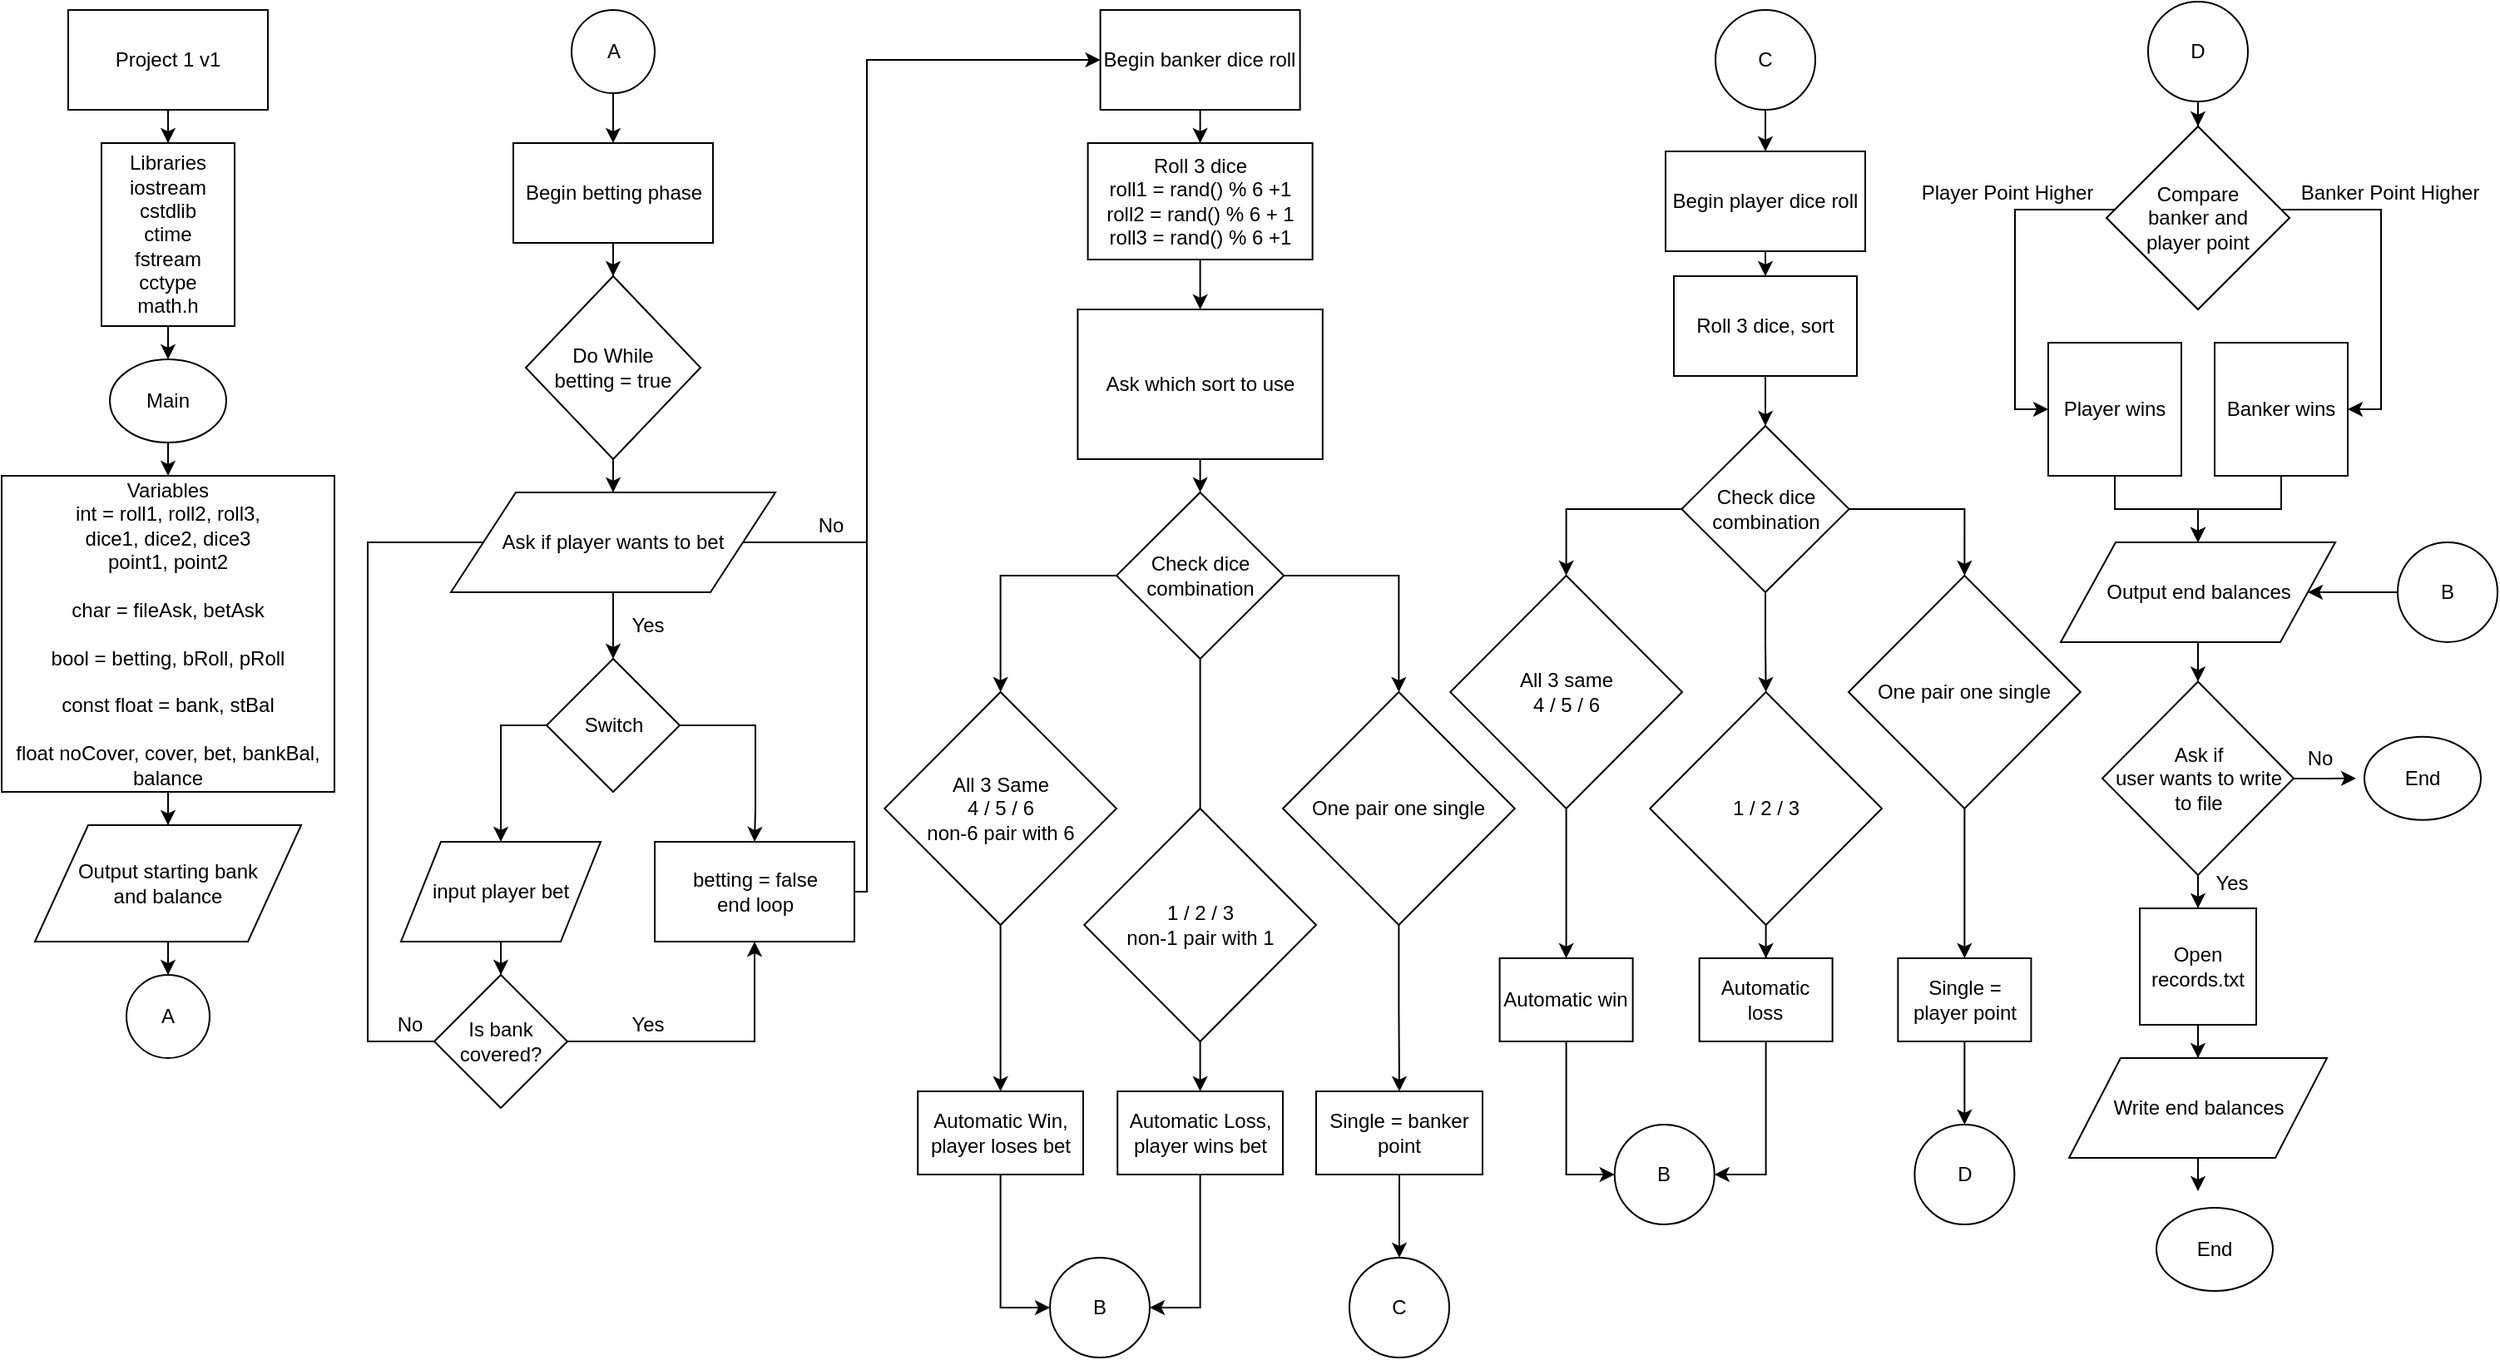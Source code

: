 <mxfile version="12.7.0" type="device"><diagram id="Jo1ws58JLlrks5ArrXlt" name="Page-1"><mxGraphModel dx="632" dy="807" grid="1" gridSize="10" guides="1" tooltips="1" connect="1" arrows="1" fold="1" page="1" pageScale="1" pageWidth="1600" pageHeight="900" math="0" shadow="0"><root><mxCell id="0"/><mxCell id="1" parent="0"/><mxCell id="1W0W-filQM1t0d3yx_g4-24" style="edgeStyle=orthogonalEdgeStyle;rounded=0;orthogonalLoop=1;jettySize=auto;html=1;entryX=0.5;entryY=0;entryDx=0;entryDy=0;" parent="1" source="1W0W-filQM1t0d3yx_g4-5" target="1W0W-filQM1t0d3yx_g4-6" edge="1"><mxGeometry relative="1" as="geometry"/></mxCell><mxCell id="1W0W-filQM1t0d3yx_g4-5" value="Project 1 v1" style="rounded=0;whiteSpace=wrap;html=1;" parent="1" vertex="1"><mxGeometry x="50" y="20" width="120" height="60" as="geometry"/></mxCell><mxCell id="1W0W-filQM1t0d3yx_g4-25" style="edgeStyle=orthogonalEdgeStyle;rounded=0;orthogonalLoop=1;jettySize=auto;html=1;entryX=0.5;entryY=0;entryDx=0;entryDy=0;" parent="1" source="1W0W-filQM1t0d3yx_g4-6" edge="1"><mxGeometry relative="1" as="geometry"><mxPoint x="110" y="230" as="targetPoint"/></mxGeometry></mxCell><mxCell id="1W0W-filQM1t0d3yx_g4-6" value="&lt;div&gt;Libraries&lt;/div&gt;&lt;div&gt;iostream&lt;/div&gt;&lt;div&gt;cstdlib&lt;/div&gt;&lt;div&gt;ctime&lt;/div&gt;&lt;div&gt;fstream&lt;/div&gt;&lt;div&gt;cctype&lt;/div&gt;&lt;div&gt;math.h&lt;br&gt;&lt;/div&gt;" style="rounded=0;whiteSpace=wrap;html=1;" parent="1" vertex="1"><mxGeometry x="70" y="100" width="80" height="110" as="geometry"/></mxCell><mxCell id="1W0W-filQM1t0d3yx_g4-26" style="edgeStyle=orthogonalEdgeStyle;rounded=0;orthogonalLoop=1;jettySize=auto;html=1;entryX=0.5;entryY=0;entryDx=0;entryDy=0;" parent="1" target="1W0W-filQM1t0d3yx_g4-9" edge="1"><mxGeometry relative="1" as="geometry"><mxPoint x="110" y="280" as="sourcePoint"/></mxGeometry></mxCell><mxCell id="1W0W-filQM1t0d3yx_g4-27" style="edgeStyle=orthogonalEdgeStyle;rounded=0;orthogonalLoop=1;jettySize=auto;html=1;entryX=0.5;entryY=0;entryDx=0;entryDy=0;" parent="1" source="1W0W-filQM1t0d3yx_g4-9" target="1W0W-filQM1t0d3yx_g4-10" edge="1"><mxGeometry relative="1" as="geometry"/></mxCell><mxCell id="1W0W-filQM1t0d3yx_g4-9" value="&lt;div&gt;Variables&lt;/div&gt;&lt;div&gt;int = roll1, roll2, roll3,&lt;/div&gt;&lt;div&gt;dice1, dice2, dice3&lt;/div&gt;&lt;div&gt;point1, point2&lt;/div&gt;&lt;div&gt;&lt;br&gt;&lt;/div&gt;&lt;div&gt;char = fileAsk, betAsk&lt;/div&gt;&lt;div&gt;&lt;br&gt;&lt;/div&gt;&lt;div align=&quot;center&quot;&gt;bool = betting, bRoll, pRoll&lt;/div&gt;&lt;div align=&quot;center&quot;&gt;&lt;br&gt;&lt;/div&gt;&lt;div align=&quot;center&quot;&gt;const float = bank, stBal&lt;/div&gt;&lt;div align=&quot;center&quot;&gt;&lt;br&gt;&lt;/div&gt;&lt;div align=&quot;center&quot;&gt;float noCover, cover, bet, bankBal, balance&lt;br&gt;&lt;/div&gt;" style="rounded=0;whiteSpace=wrap;html=1;" parent="1" vertex="1"><mxGeometry x="10" y="300" width="200" height="190" as="geometry"/></mxCell><mxCell id="1W0W-filQM1t0d3yx_g4-28" style="edgeStyle=orthogonalEdgeStyle;rounded=0;orthogonalLoop=1;jettySize=auto;html=1;entryX=0.5;entryY=0;entryDx=0;entryDy=0;" parent="1" source="1W0W-filQM1t0d3yx_g4-10" target="1W0W-filQM1t0d3yx_g4-12" edge="1"><mxGeometry relative="1" as="geometry"/></mxCell><mxCell id="1W0W-filQM1t0d3yx_g4-10" value="&lt;div&gt;Output starting bank&lt;/div&gt;&lt;div&gt; and balance&lt;/div&gt;" style="shape=parallelogram;perimeter=parallelogramPerimeter;whiteSpace=wrap;html=1;" parent="1" vertex="1"><mxGeometry x="30" y="510" width="160" height="70" as="geometry"/></mxCell><mxCell id="1W0W-filQM1t0d3yx_g4-12" value="A" style="ellipse;whiteSpace=wrap;html=1;aspect=fixed;" parent="1" vertex="1"><mxGeometry x="85" y="600" width="50" height="50" as="geometry"/></mxCell><mxCell id="1W0W-filQM1t0d3yx_g4-29" style="edgeStyle=orthogonalEdgeStyle;rounded=0;orthogonalLoop=1;jettySize=auto;html=1;entryX=0.5;entryY=0;entryDx=0;entryDy=0;" parent="1" source="1W0W-filQM1t0d3yx_g4-13" target="1W0W-filQM1t0d3yx_g4-14" edge="1"><mxGeometry relative="1" as="geometry"/></mxCell><mxCell id="1W0W-filQM1t0d3yx_g4-13" value="A" style="ellipse;whiteSpace=wrap;html=1;aspect=fixed;" parent="1" vertex="1"><mxGeometry x="352.5" y="20" width="50" height="50" as="geometry"/></mxCell><mxCell id="1W0W-filQM1t0d3yx_g4-30" style="edgeStyle=orthogonalEdgeStyle;rounded=0;orthogonalLoop=1;jettySize=auto;html=1;entryX=0.5;entryY=0;entryDx=0;entryDy=0;" parent="1" source="1W0W-filQM1t0d3yx_g4-14" target="1W0W-filQM1t0d3yx_g4-15" edge="1"><mxGeometry relative="1" as="geometry"/></mxCell><mxCell id="1W0W-filQM1t0d3yx_g4-14" value="Begin betting phase" style="rounded=0;whiteSpace=wrap;html=1;" parent="1" vertex="1"><mxGeometry x="317.5" y="100" width="120" height="60" as="geometry"/></mxCell><mxCell id="1W0W-filQM1t0d3yx_g4-31" style="edgeStyle=orthogonalEdgeStyle;rounded=0;orthogonalLoop=1;jettySize=auto;html=1;" parent="1" source="1W0W-filQM1t0d3yx_g4-15" target="1W0W-filQM1t0d3yx_g4-17" edge="1"><mxGeometry relative="1" as="geometry"/></mxCell><mxCell id="1W0W-filQM1t0d3yx_g4-15" value="&lt;div&gt;Do While&lt;/div&gt;&lt;div&gt;betting = true&lt;br&gt;&lt;/div&gt;" style="rhombus;whiteSpace=wrap;html=1;" parent="1" vertex="1"><mxGeometry x="325" y="180" width="105" height="110" as="geometry"/></mxCell><mxCell id="1W0W-filQM1t0d3yx_g4-32" style="edgeStyle=orthogonalEdgeStyle;rounded=0;orthogonalLoop=1;jettySize=auto;html=1;" parent="1" source="1W0W-filQM1t0d3yx_g4-17" target="1W0W-filQM1t0d3yx_g4-19" edge="1"><mxGeometry relative="1" as="geometry"/></mxCell><mxCell id="1W0W-filQM1t0d3yx_g4-58" value="" style="edgeStyle=orthogonalEdgeStyle;rounded=0;orthogonalLoop=1;jettySize=auto;html=1;entryX=0;entryY=0.5;entryDx=0;entryDy=0;" parent="1" source="1W0W-filQM1t0d3yx_g4-17" target="1W0W-filQM1t0d3yx_g4-23" edge="1"><mxGeometry relative="1" as="geometry"><mxPoint x="550" y="340" as="targetPoint"/><Array as="points"><mxPoint x="530" y="340"/><mxPoint x="530" y="50"/></Array></mxGeometry></mxCell><mxCell id="1W0W-filQM1t0d3yx_g4-17" value="Ask if player wants to bet" style="shape=parallelogram;perimeter=parallelogramPerimeter;whiteSpace=wrap;html=1;" parent="1" vertex="1"><mxGeometry x="280" y="310" width="195" height="60" as="geometry"/></mxCell><mxCell id="1W0W-filQM1t0d3yx_g4-33" style="edgeStyle=orthogonalEdgeStyle;rounded=0;orthogonalLoop=1;jettySize=auto;html=1;entryX=0.5;entryY=0;entryDx=0;entryDy=0;" parent="1" source="1W0W-filQM1t0d3yx_g4-19" target="1W0W-filQM1t0d3yx_g4-22" edge="1"><mxGeometry relative="1" as="geometry"><Array as="points"><mxPoint x="310" y="450"/></Array></mxGeometry></mxCell><mxCell id="1W0W-filQM1t0d3yx_g4-34" style="edgeStyle=orthogonalEdgeStyle;rounded=0;orthogonalLoop=1;jettySize=auto;html=1;entryX=0.5;entryY=0;entryDx=0;entryDy=0;" parent="1" source="1W0W-filQM1t0d3yx_g4-19" target="1W0W-filQM1t0d3yx_g4-20" edge="1"><mxGeometry relative="1" as="geometry"><Array as="points"><mxPoint x="463" y="450"/><mxPoint x="463" y="500"/></Array></mxGeometry></mxCell><mxCell id="1W0W-filQM1t0d3yx_g4-19" value="Switch" style="rhombus;whiteSpace=wrap;html=1;" parent="1" vertex="1"><mxGeometry x="337.5" y="410" width="80" height="80" as="geometry"/></mxCell><mxCell id="1W0W-filQM1t0d3yx_g4-60" value="" style="edgeStyle=orthogonalEdgeStyle;rounded=0;orthogonalLoop=1;jettySize=auto;html=1;endArrow=none;endFill=0;" parent="1" source="1W0W-filQM1t0d3yx_g4-20" edge="1"><mxGeometry relative="1" as="geometry"><mxPoint x="530" y="340" as="targetPoint"/><Array as="points"><mxPoint x="530" y="550"/><mxPoint x="530" y="340"/></Array></mxGeometry></mxCell><mxCell id="1W0W-filQM1t0d3yx_g4-20" value="&lt;div&gt;betting = false&lt;/div&gt;&lt;div&gt;end loop&lt;br&gt;&lt;/div&gt;" style="rounded=0;whiteSpace=wrap;html=1;" parent="1" vertex="1"><mxGeometry x="402.5" y="520" width="120" height="60" as="geometry"/></mxCell><mxCell id="1W0W-filQM1t0d3yx_g4-41" style="edgeStyle=orthogonalEdgeStyle;rounded=0;orthogonalLoop=1;jettySize=auto;html=1;entryX=0.5;entryY=0;entryDx=0;entryDy=0;" parent="1" source="1W0W-filQM1t0d3yx_g4-22" target="1W0W-filQM1t0d3yx_g4-40" edge="1"><mxGeometry relative="1" as="geometry"/></mxCell><mxCell id="1W0W-filQM1t0d3yx_g4-22" value="input player bet" style="shape=parallelogram;perimeter=parallelogramPerimeter;whiteSpace=wrap;html=1;" parent="1" vertex="1"><mxGeometry x="250" y="520" width="120" height="60" as="geometry"/></mxCell><mxCell id="1W0W-filQM1t0d3yx_g4-87" style="edgeStyle=orthogonalEdgeStyle;rounded=0;orthogonalLoop=1;jettySize=auto;html=1;entryX=0.5;entryY=0;entryDx=0;entryDy=0;endArrow=classic;endFill=1;" parent="1" source="1W0W-filQM1t0d3yx_g4-23" target="1W0W-filQM1t0d3yx_g4-66" edge="1"><mxGeometry relative="1" as="geometry"/></mxCell><mxCell id="1W0W-filQM1t0d3yx_g4-23" value="Begin banker dice roll" style="rounded=0;whiteSpace=wrap;html=1;" parent="1" vertex="1"><mxGeometry x="670.31" y="20" width="120" height="60" as="geometry"/></mxCell><mxCell id="1W0W-filQM1t0d3yx_g4-64" style="edgeStyle=orthogonalEdgeStyle;rounded=0;orthogonalLoop=1;jettySize=auto;html=1;entryX=0.5;entryY=1;entryDx=0;entryDy=0;endArrow=classic;endFill=1;" parent="1" source="1W0W-filQM1t0d3yx_g4-40" target="1W0W-filQM1t0d3yx_g4-20" edge="1"><mxGeometry relative="1" as="geometry"/></mxCell><mxCell id="1W0W-filQM1t0d3yx_g4-65" style="edgeStyle=orthogonalEdgeStyle;rounded=0;orthogonalLoop=1;jettySize=auto;html=1;entryX=0;entryY=0.5;entryDx=0;entryDy=0;endArrow=none;endFill=0;" parent="1" source="1W0W-filQM1t0d3yx_g4-40" target="1W0W-filQM1t0d3yx_g4-17" edge="1"><mxGeometry relative="1" as="geometry"><Array as="points"><mxPoint x="230" y="640"/><mxPoint x="230" y="340"/></Array></mxGeometry></mxCell><mxCell id="1W0W-filQM1t0d3yx_g4-40" value="Is bank covered?" style="rhombus;whiteSpace=wrap;html=1;" parent="1" vertex="1"><mxGeometry x="270" y="600" width="80" height="80" as="geometry"/></mxCell><mxCell id="1W0W-filQM1t0d3yx_g4-49" value="&lt;div&gt;Yes&lt;/div&gt;" style="text;html=1;align=center;verticalAlign=middle;resizable=0;points=[];autosize=1;" parent="1" vertex="1"><mxGeometry x="377.5" y="620" width="40" height="20" as="geometry"/></mxCell><mxCell id="1W0W-filQM1t0d3yx_g4-55" value="No" style="text;html=1;align=center;verticalAlign=middle;resizable=0;points=[];autosize=1;" parent="1" vertex="1"><mxGeometry x="240" y="620" width="30" height="20" as="geometry"/></mxCell><mxCell id="1W0W-filQM1t0d3yx_g4-61" value="Yes" style="text;html=1;align=center;verticalAlign=middle;resizable=0;points=[];autosize=1;" parent="1" vertex="1"><mxGeometry x="377.5" y="380" width="40" height="20" as="geometry"/></mxCell><mxCell id="1W0W-filQM1t0d3yx_g4-62" value="No" style="text;html=1;align=center;verticalAlign=middle;resizable=0;points=[];autosize=1;" parent="1" vertex="1"><mxGeometry x="492.5" y="320" width="30" height="20" as="geometry"/></mxCell><mxCell id="1W0W-filQM1t0d3yx_g4-88" style="edgeStyle=orthogonalEdgeStyle;rounded=0;orthogonalLoop=1;jettySize=auto;html=1;entryX=0.5;entryY=0;entryDx=0;entryDy=0;endArrow=classic;endFill=1;" parent="1" source="1W0W-filQM1t0d3yx_g4-66" target="1W0W-filQM1t0d3yx_g4-68" edge="1"><mxGeometry relative="1" as="geometry"/></mxCell><mxCell id="1W0W-filQM1t0d3yx_g4-66" value="&lt;div&gt;Roll 3 dice&lt;/div&gt;&lt;div&gt;roll1 = rand() % 6 +1&lt;br&gt;&lt;/div&gt;&lt;div&gt;roll2 = rand() % 6 + 1&lt;br&gt;&lt;/div&gt;&lt;div&gt;roll3 = rand() % 6 +1&lt;br&gt;&lt;/div&gt;" style="rounded=0;whiteSpace=wrap;html=1;" parent="1" vertex="1"><mxGeometry x="662.81" y="100" width="135" height="70" as="geometry"/></mxCell><mxCell id="1W0W-filQM1t0d3yx_g4-89" style="edgeStyle=orthogonalEdgeStyle;rounded=0;orthogonalLoop=1;jettySize=auto;html=1;entryX=0.5;entryY=0;entryDx=0;entryDy=0;endArrow=classic;endFill=1;" parent="1" source="1W0W-filQM1t0d3yx_g4-68" target="1W0W-filQM1t0d3yx_g4-70" edge="1"><mxGeometry relative="1" as="geometry"/></mxCell><mxCell id="1W0W-filQM1t0d3yx_g4-68" value="Ask which sort to use" style="rounded=0;whiteSpace=wrap;html=1;" parent="1" vertex="1"><mxGeometry x="656.72" y="200" width="147.19" height="90" as="geometry"/></mxCell><mxCell id="1W0W-filQM1t0d3yx_g4-82" style="edgeStyle=orthogonalEdgeStyle;rounded=0;orthogonalLoop=1;jettySize=auto;html=1;entryX=0.5;entryY=0;entryDx=0;entryDy=0;endArrow=classic;endFill=1;" parent="1" source="1W0W-filQM1t0d3yx_g4-70" edge="1"><mxGeometry relative="1" as="geometry"><mxPoint x="730.31" y="630" as="targetPoint"/></mxGeometry></mxCell><mxCell id="VMMWfz9H5V2xI44DKjYS-11" style="edgeStyle=orthogonalEdgeStyle;rounded=0;orthogonalLoop=1;jettySize=auto;html=1;entryX=0.5;entryY=0;entryDx=0;entryDy=0;" edge="1" parent="1" source="1W0W-filQM1t0d3yx_g4-70" target="VMMWfz9H5V2xI44DKjYS-5"><mxGeometry relative="1" as="geometry"><Array as="points"><mxPoint x="610" y="360"/></Array></mxGeometry></mxCell><mxCell id="1W0W-filQM1t0d3yx_g4-70" value="&lt;div&gt;Check dice combination&lt;/div&gt;" style="rhombus;whiteSpace=wrap;html=1;" parent="1" vertex="1"><mxGeometry x="680" y="310" width="100.62" height="100" as="geometry"/></mxCell><mxCell id="1W0W-filQM1t0d3yx_g4-95" style="edgeStyle=orthogonalEdgeStyle;rounded=0;orthogonalLoop=1;jettySize=auto;html=1;entryX=0;entryY=0.5;entryDx=0;entryDy=0;endArrow=classic;endFill=1;" parent="1" source="1W0W-filQM1t0d3yx_g4-72" target="1W0W-filQM1t0d3yx_g4-94" edge="1"><mxGeometry relative="1" as="geometry"/></mxCell><mxCell id="1W0W-filQM1t0d3yx_g4-72" value="Automatic Win, player loses bet" style="rounded=0;whiteSpace=wrap;html=1;" parent="1" vertex="1"><mxGeometry x="560.62" y="670" width="99.38" height="50" as="geometry"/></mxCell><mxCell id="1W0W-filQM1t0d3yx_g4-83" style="edgeStyle=orthogonalEdgeStyle;rounded=0;orthogonalLoop=1;jettySize=auto;html=1;entryX=0.5;entryY=0;entryDx=0;entryDy=0;endArrow=classic;endFill=1;" parent="1" target="1W0W-filQM1t0d3yx_g4-74" edge="1"><mxGeometry relative="1" as="geometry"><mxPoint x="730.3" y="680" as="sourcePoint"/></mxGeometry></mxCell><mxCell id="1W0W-filQM1t0d3yx_g4-96" style="edgeStyle=orthogonalEdgeStyle;rounded=0;orthogonalLoop=1;jettySize=auto;html=1;entryX=1;entryY=0.5;entryDx=0;entryDy=0;endArrow=classic;endFill=1;" parent="1" source="1W0W-filQM1t0d3yx_g4-74" target="1W0W-filQM1t0d3yx_g4-94" edge="1"><mxGeometry relative="1" as="geometry"/></mxCell><mxCell id="1W0W-filQM1t0d3yx_g4-74" value="Automatic Loss, player wins bet" style="rounded=0;whiteSpace=wrap;html=1;" parent="1" vertex="1"><mxGeometry x="680.62" y="670" width="99.38" height="50" as="geometry"/></mxCell><mxCell id="1W0W-filQM1t0d3yx_g4-98" style="edgeStyle=orthogonalEdgeStyle;rounded=0;orthogonalLoop=1;jettySize=auto;html=1;entryX=0.5;entryY=0;entryDx=0;entryDy=0;endArrow=classic;endFill=1;" parent="1" source="1W0W-filQM1t0d3yx_g4-76" target="1W0W-filQM1t0d3yx_g4-97" edge="1"><mxGeometry relative="1" as="geometry"/></mxCell><mxCell id="1W0W-filQM1t0d3yx_g4-76" value="Single = banker point" style="rounded=0;whiteSpace=wrap;html=1;" parent="1" vertex="1"><mxGeometry x="800" y="670" width="100" height="50" as="geometry"/></mxCell><mxCell id="1W0W-filQM1t0d3yx_g4-94" value="B" style="ellipse;whiteSpace=wrap;html=1;aspect=fixed;" parent="1" vertex="1"><mxGeometry x="640" y="770" width="60" height="60" as="geometry"/></mxCell><mxCell id="1W0W-filQM1t0d3yx_g4-97" value="C" style="ellipse;whiteSpace=wrap;html=1;aspect=fixed;" parent="1" vertex="1"><mxGeometry x="820" y="770" width="60" height="60" as="geometry"/></mxCell><mxCell id="1W0W-filQM1t0d3yx_g4-127" style="edgeStyle=orthogonalEdgeStyle;rounded=0;orthogonalLoop=1;jettySize=auto;html=1;entryX=0.5;entryY=0;entryDx=0;entryDy=0;endArrow=classic;endFill=1;" parent="1" source="1W0W-filQM1t0d3yx_g4-99" target="1W0W-filQM1t0d3yx_g4-100" edge="1"><mxGeometry relative="1" as="geometry"/></mxCell><mxCell id="1W0W-filQM1t0d3yx_g4-99" value="C" style="ellipse;whiteSpace=wrap;html=1;aspect=fixed;" parent="1" vertex="1"><mxGeometry x="1040" y="20" width="60" height="60" as="geometry"/></mxCell><mxCell id="1W0W-filQM1t0d3yx_g4-125" style="edgeStyle=orthogonalEdgeStyle;rounded=0;orthogonalLoop=1;jettySize=auto;html=1;entryX=0.5;entryY=0;entryDx=0;entryDy=0;endArrow=classic;endFill=1;" parent="1" source="1W0W-filQM1t0d3yx_g4-100" target="1W0W-filQM1t0d3yx_g4-101" edge="1"><mxGeometry relative="1" as="geometry"/></mxCell><mxCell id="1W0W-filQM1t0d3yx_g4-100" value="Begin player dice roll" style="rounded=0;whiteSpace=wrap;html=1;" parent="1" vertex="1"><mxGeometry x="1010" y="105" width="120" height="60" as="geometry"/></mxCell><mxCell id="1W0W-filQM1t0d3yx_g4-126" style="edgeStyle=orthogonalEdgeStyle;rounded=0;orthogonalLoop=1;jettySize=auto;html=1;endArrow=classic;endFill=1;" parent="1" source="1W0W-filQM1t0d3yx_g4-101" target="1W0W-filQM1t0d3yx_g4-104" edge="1"><mxGeometry relative="1" as="geometry"/></mxCell><mxCell id="1W0W-filQM1t0d3yx_g4-101" value="Roll 3 dice, sort" style="rounded=0;whiteSpace=wrap;html=1;" parent="1" vertex="1"><mxGeometry x="1015" y="180" width="110" height="60" as="geometry"/></mxCell><mxCell id="VMMWfz9H5V2xI44DKjYS-23" style="edgeStyle=orthogonalEdgeStyle;rounded=0;orthogonalLoop=1;jettySize=auto;html=1;entryX=0.5;entryY=0;entryDx=0;entryDy=0;" edge="1" parent="1" source="1W0W-filQM1t0d3yx_g4-104" target="VMMWfz9H5V2xI44DKjYS-19"><mxGeometry relative="1" as="geometry"><Array as="points"><mxPoint x="950" y="320"/></Array></mxGeometry></mxCell><mxCell id="VMMWfz9H5V2xI44DKjYS-24" style="edgeStyle=orthogonalEdgeStyle;rounded=0;orthogonalLoop=1;jettySize=auto;html=1;entryX=0.5;entryY=0;entryDx=0;entryDy=0;" edge="1" parent="1" source="1W0W-filQM1t0d3yx_g4-104" target="VMMWfz9H5V2xI44DKjYS-20"><mxGeometry relative="1" as="geometry"/></mxCell><mxCell id="VMMWfz9H5V2xI44DKjYS-25" style="edgeStyle=orthogonalEdgeStyle;rounded=0;orthogonalLoop=1;jettySize=auto;html=1;entryX=0.5;entryY=0;entryDx=0;entryDy=0;" edge="1" parent="1" source="1W0W-filQM1t0d3yx_g4-104" target="VMMWfz9H5V2xI44DKjYS-21"><mxGeometry relative="1" as="geometry"><Array as="points"><mxPoint x="1190" y="320"/></Array></mxGeometry></mxCell><mxCell id="1W0W-filQM1t0d3yx_g4-104" value="&lt;div&gt;Check dice combination&lt;/div&gt;" style="rhombus;whiteSpace=wrap;html=1;" parent="1" vertex="1"><mxGeometry x="1019.69" y="270" width="100.62" height="100" as="geometry"/></mxCell><mxCell id="1W0W-filQM1t0d3yx_g4-129" style="edgeStyle=orthogonalEdgeStyle;rounded=0;orthogonalLoop=1;jettySize=auto;html=1;entryX=0;entryY=0.5;entryDx=0;entryDy=0;endArrow=classic;endFill=1;" parent="1" source="1W0W-filQM1t0d3yx_g4-106" target="1W0W-filQM1t0d3yx_g4-128" edge="1"><mxGeometry relative="1" as="geometry"/></mxCell><mxCell id="1W0W-filQM1t0d3yx_g4-106" value="&lt;div&gt;Automatic win&lt;/div&gt;" style="rounded=0;whiteSpace=wrap;html=1;" parent="1" vertex="1"><mxGeometry x="910.31" y="590" width="80" height="50" as="geometry"/></mxCell><mxCell id="1W0W-filQM1t0d3yx_g4-130" style="edgeStyle=orthogonalEdgeStyle;rounded=0;orthogonalLoop=1;jettySize=auto;html=1;entryX=1;entryY=0.5;entryDx=0;entryDy=0;endArrow=classic;endFill=1;" parent="1" source="1W0W-filQM1t0d3yx_g4-112" target="1W0W-filQM1t0d3yx_g4-128" edge="1"><mxGeometry relative="1" as="geometry"/></mxCell><mxCell id="1W0W-filQM1t0d3yx_g4-112" value="&lt;div&gt;Automatic loss&lt;br&gt;&lt;/div&gt;" style="rounded=0;whiteSpace=wrap;html=1;" parent="1" vertex="1"><mxGeometry x="1030.31" y="590" width="80" height="50" as="geometry"/></mxCell><mxCell id="1W0W-filQM1t0d3yx_g4-132" style="edgeStyle=orthogonalEdgeStyle;rounded=0;orthogonalLoop=1;jettySize=auto;html=1;entryX=0.5;entryY=0;entryDx=0;entryDy=0;endArrow=classic;endFill=1;" parent="1" source="1W0W-filQM1t0d3yx_g4-116" target="1W0W-filQM1t0d3yx_g4-131" edge="1"><mxGeometry relative="1" as="geometry"/></mxCell><mxCell id="1W0W-filQM1t0d3yx_g4-116" value="Single = player point" style="rounded=0;whiteSpace=wrap;html=1;" parent="1" vertex="1"><mxGeometry x="1149.69" y="590" width="80" height="50" as="geometry"/></mxCell><mxCell id="1W0W-filQM1t0d3yx_g4-128" value="B" style="ellipse;whiteSpace=wrap;html=1;aspect=fixed;" parent="1" vertex="1"><mxGeometry x="979.38" y="690" width="60" height="60" as="geometry"/></mxCell><mxCell id="1W0W-filQM1t0d3yx_g4-131" value="D" style="ellipse;whiteSpace=wrap;html=1;aspect=fixed;" parent="1" vertex="1"><mxGeometry x="1159.69" y="690" width="60" height="60" as="geometry"/></mxCell><mxCell id="1W0W-filQM1t0d3yx_g4-142" style="edgeStyle=orthogonalEdgeStyle;rounded=0;orthogonalLoop=1;jettySize=auto;html=1;entryX=0.5;entryY=0;entryDx=0;entryDy=0;endArrow=classic;endFill=1;" parent="1" source="1W0W-filQM1t0d3yx_g4-133" target="1W0W-filQM1t0d3yx_g4-135" edge="1"><mxGeometry relative="1" as="geometry"/></mxCell><mxCell id="1W0W-filQM1t0d3yx_g4-133" value="D" style="ellipse;whiteSpace=wrap;html=1;aspect=fixed;" parent="1" vertex="1"><mxGeometry x="1300" y="15" width="60" height="60" as="geometry"/></mxCell><mxCell id="1W0W-filQM1t0d3yx_g4-140" style="edgeStyle=orthogonalEdgeStyle;rounded=0;orthogonalLoop=1;jettySize=auto;html=1;entryX=0;entryY=0.5;entryDx=0;entryDy=0;endArrow=classic;endFill=1;" parent="1" source="1W0W-filQM1t0d3yx_g4-135" target="1W0W-filQM1t0d3yx_g4-137" edge="1"><mxGeometry relative="1" as="geometry"><Array as="points"><mxPoint x="1330" y="140"/><mxPoint x="1220" y="140"/><mxPoint x="1220" y="260"/></Array></mxGeometry></mxCell><mxCell id="1W0W-filQM1t0d3yx_g4-141" style="edgeStyle=orthogonalEdgeStyle;rounded=0;orthogonalLoop=1;jettySize=auto;html=1;entryX=1;entryY=0.5;entryDx=0;entryDy=0;endArrow=classic;endFill=1;" parent="1" source="1W0W-filQM1t0d3yx_g4-135" target="1W0W-filQM1t0d3yx_g4-138" edge="1"><mxGeometry relative="1" as="geometry"><Array as="points"><mxPoint x="1330" y="140"/><mxPoint x="1440" y="140"/><mxPoint x="1440" y="260"/></Array></mxGeometry></mxCell><mxCell id="1W0W-filQM1t0d3yx_g4-135" value="&lt;div&gt;Compare&lt;/div&gt;&lt;div&gt;banker and&lt;/div&gt;&lt;div&gt; player point&lt;/div&gt;" style="rhombus;whiteSpace=wrap;html=1;" parent="1" vertex="1"><mxGeometry x="1275" y="90" width="110" height="110" as="geometry"/></mxCell><mxCell id="1W0W-filQM1t0d3yx_g4-146" style="edgeStyle=orthogonalEdgeStyle;rounded=0;orthogonalLoop=1;jettySize=auto;html=1;entryX=0.5;entryY=0;entryDx=0;entryDy=0;endArrow=classic;endFill=1;" parent="1" source="1W0W-filQM1t0d3yx_g4-137" target="1W0W-filQM1t0d3yx_g4-143" edge="1"><mxGeometry relative="1" as="geometry"/></mxCell><mxCell id="1W0W-filQM1t0d3yx_g4-137" value="Player wins" style="whiteSpace=wrap;html=1;aspect=fixed;" parent="1" vertex="1"><mxGeometry x="1240" y="220" width="80" height="80" as="geometry"/></mxCell><mxCell id="1W0W-filQM1t0d3yx_g4-147" style="edgeStyle=orthogonalEdgeStyle;rounded=0;orthogonalLoop=1;jettySize=auto;html=1;entryX=0.5;entryY=0;entryDx=0;entryDy=0;endArrow=classic;endFill=1;" parent="1" source="1W0W-filQM1t0d3yx_g4-138" target="1W0W-filQM1t0d3yx_g4-143" edge="1"><mxGeometry relative="1" as="geometry"/></mxCell><mxCell id="1W0W-filQM1t0d3yx_g4-138" value="Banker wins" style="whiteSpace=wrap;html=1;aspect=fixed;" parent="1" vertex="1"><mxGeometry x="1340" y="220" width="80" height="80" as="geometry"/></mxCell><mxCell id="1W0W-filQM1t0d3yx_g4-153" style="edgeStyle=orthogonalEdgeStyle;rounded=0;orthogonalLoop=1;jettySize=auto;html=1;entryX=0.5;entryY=0;entryDx=0;entryDy=0;endArrow=classic;endFill=1;" parent="1" source="1W0W-filQM1t0d3yx_g4-143" target="1W0W-filQM1t0d3yx_g4-150" edge="1"><mxGeometry relative="1" as="geometry"/></mxCell><mxCell id="1W0W-filQM1t0d3yx_g4-143" value="Output end balances" style="shape=parallelogram;perimeter=parallelogramPerimeter;whiteSpace=wrap;html=1;" parent="1" vertex="1"><mxGeometry x="1247.5" y="340" width="165" height="60" as="geometry"/></mxCell><mxCell id="1W0W-filQM1t0d3yx_g4-149" style="edgeStyle=orthogonalEdgeStyle;rounded=0;orthogonalLoop=1;jettySize=auto;html=1;entryX=1;entryY=0.5;entryDx=0;entryDy=0;endArrow=classic;endFill=1;" parent="1" source="1W0W-filQM1t0d3yx_g4-148" target="1W0W-filQM1t0d3yx_g4-143" edge="1"><mxGeometry relative="1" as="geometry"/></mxCell><mxCell id="1W0W-filQM1t0d3yx_g4-148" value="B" style="ellipse;whiteSpace=wrap;html=1;aspect=fixed;" parent="1" vertex="1"><mxGeometry x="1450" y="340" width="60" height="60" as="geometry"/></mxCell><mxCell id="1W0W-filQM1t0d3yx_g4-156" style="edgeStyle=orthogonalEdgeStyle;rounded=0;orthogonalLoop=1;jettySize=auto;html=1;entryX=0;entryY=0.5;entryDx=0;entryDy=0;endArrow=classic;endFill=1;" parent="1" source="1W0W-filQM1t0d3yx_g4-150" edge="1"><mxGeometry relative="1" as="geometry"><mxPoint x="1425" y="481.88" as="targetPoint"/></mxGeometry></mxCell><mxCell id="1W0W-filQM1t0d3yx_g4-162" style="edgeStyle=orthogonalEdgeStyle;rounded=0;orthogonalLoop=1;jettySize=auto;html=1;endArrow=classic;endFill=1;" parent="1" source="1W0W-filQM1t0d3yx_g4-150" target="1W0W-filQM1t0d3yx_g4-158" edge="1"><mxGeometry relative="1" as="geometry"/></mxCell><mxCell id="1W0W-filQM1t0d3yx_g4-150" value="&lt;div&gt;Ask if &lt;br&gt;&lt;/div&gt;&lt;div&gt;user wants to write to file&lt;/div&gt;" style="rhombus;whiteSpace=wrap;html=1;" parent="1" vertex="1"><mxGeometry x="1272.5" y="423.75" width="115" height="116.25" as="geometry"/></mxCell><mxCell id="1W0W-filQM1t0d3yx_g4-151" value="Player Point Higher" style="text;html=1;align=center;verticalAlign=middle;resizable=0;points=[];autosize=1;" parent="1" vertex="1"><mxGeometry x="1155" y="120" width="120" height="20" as="geometry"/></mxCell><mxCell id="1W0W-filQM1t0d3yx_g4-152" value="Banker Point Higher" style="text;html=1;align=center;verticalAlign=middle;resizable=0;points=[];autosize=1;" parent="1" vertex="1"><mxGeometry x="1385" y="120" width="120" height="20" as="geometry"/></mxCell><mxCell id="1W0W-filQM1t0d3yx_g4-157" value="No" style="text;html=1;align=center;verticalAlign=middle;resizable=0;points=[];autosize=1;" parent="1" vertex="1"><mxGeometry x="1387.5" y="460" width="30" height="20" as="geometry"/></mxCell><mxCell id="1W0W-filQM1t0d3yx_g4-164" style="edgeStyle=orthogonalEdgeStyle;rounded=0;orthogonalLoop=1;jettySize=auto;html=1;entryX=0.5;entryY=0;entryDx=0;entryDy=0;endArrow=classic;endFill=1;" parent="1" source="1W0W-filQM1t0d3yx_g4-158" target="1W0W-filQM1t0d3yx_g4-159" edge="1"><mxGeometry relative="1" as="geometry"/></mxCell><mxCell id="1W0W-filQM1t0d3yx_g4-158" value="Open records.txt" style="whiteSpace=wrap;html=1;aspect=fixed;" parent="1" vertex="1"><mxGeometry x="1295" y="560" width="70" height="70" as="geometry"/></mxCell><mxCell id="1W0W-filQM1t0d3yx_g4-167" style="edgeStyle=orthogonalEdgeStyle;rounded=0;orthogonalLoop=1;jettySize=auto;html=1;entryX=0.5;entryY=0;entryDx=0;entryDy=0;endArrow=classic;endFill=1;" parent="1" source="1W0W-filQM1t0d3yx_g4-159" edge="1"><mxGeometry relative="1" as="geometry"><mxPoint x="1330" y="730" as="targetPoint"/></mxGeometry></mxCell><mxCell id="1W0W-filQM1t0d3yx_g4-159" value="Write end balances" style="shape=parallelogram;perimeter=parallelogramPerimeter;whiteSpace=wrap;html=1;" parent="1" vertex="1"><mxGeometry x="1252.5" y="650" width="155" height="60" as="geometry"/></mxCell><mxCell id="1W0W-filQM1t0d3yx_g4-168" value="Yes" style="text;html=1;align=center;verticalAlign=middle;resizable=0;points=[];autosize=1;" parent="1" vertex="1"><mxGeometry x="1330" y="535" width="40" height="20" as="geometry"/></mxCell><mxCell id="VMMWfz9H5V2xI44DKjYS-1" value="Main" style="ellipse;whiteSpace=wrap;html=1;" vertex="1" parent="1"><mxGeometry x="75" y="230" width="70" height="50" as="geometry"/></mxCell><mxCell id="VMMWfz9H5V2xI44DKjYS-3" value="End" style="ellipse;whiteSpace=wrap;html=1;" vertex="1" parent="1"><mxGeometry x="1430" y="456.88" width="70" height="50" as="geometry"/></mxCell><mxCell id="VMMWfz9H5V2xI44DKjYS-4" value="End" style="ellipse;whiteSpace=wrap;html=1;" vertex="1" parent="1"><mxGeometry x="1305" y="740" width="70" height="50" as="geometry"/></mxCell><mxCell id="VMMWfz9H5V2xI44DKjYS-15" style="edgeStyle=orthogonalEdgeStyle;rounded=0;orthogonalLoop=1;jettySize=auto;html=1;entryX=0.5;entryY=0;entryDx=0;entryDy=0;" edge="1" parent="1" source="VMMWfz9H5V2xI44DKjYS-5" target="1W0W-filQM1t0d3yx_g4-72"><mxGeometry relative="1" as="geometry"/></mxCell><mxCell id="VMMWfz9H5V2xI44DKjYS-5" value="&lt;div&gt;All 3 Same&lt;/div&gt;&lt;div&gt;4 / 5 / 6&lt;/div&gt;&lt;div&gt;non-6 pair with 6&lt;br&gt;&lt;/div&gt;" style="rhombus;whiteSpace=wrap;html=1;" vertex="1" parent="1"><mxGeometry x="540.62" y="430" width="139.38" height="140" as="geometry"/></mxCell><mxCell id="VMMWfz9H5V2xI44DKjYS-16" style="edgeStyle=orthogonalEdgeStyle;rounded=0;orthogonalLoop=1;jettySize=auto;html=1;entryX=0.5;entryY=0;entryDx=0;entryDy=0;" edge="1" parent="1" source="VMMWfz9H5V2xI44DKjYS-12" target="1W0W-filQM1t0d3yx_g4-74"><mxGeometry relative="1" as="geometry"/></mxCell><mxCell id="VMMWfz9H5V2xI44DKjYS-12" value="&lt;div&gt;1 / 2 / 3&lt;/div&gt;&lt;div&gt;non-1 pair with 1&lt;br&gt;&lt;/div&gt;" style="rhombus;whiteSpace=wrap;html=1;" vertex="1" parent="1"><mxGeometry x="660.62" y="500" width="139.38" height="140" as="geometry"/></mxCell><mxCell id="VMMWfz9H5V2xI44DKjYS-17" style="edgeStyle=orthogonalEdgeStyle;rounded=0;orthogonalLoop=1;jettySize=auto;html=1;" edge="1" parent="1" source="VMMWfz9H5V2xI44DKjYS-13" target="1W0W-filQM1t0d3yx_g4-76"><mxGeometry relative="1" as="geometry"/></mxCell><mxCell id="VMMWfz9H5V2xI44DKjYS-13" value="One pair one single" style="rhombus;whiteSpace=wrap;html=1;" vertex="1" parent="1"><mxGeometry x="780" y="430" width="139.38" height="140" as="geometry"/></mxCell><mxCell id="VMMWfz9H5V2xI44DKjYS-14" style="edgeStyle=orthogonalEdgeStyle;rounded=0;orthogonalLoop=1;jettySize=auto;html=1;entryX=0.5;entryY=0;entryDx=0;entryDy=0;endArrow=classic;endFill=1;" edge="1" parent="1" source="1W0W-filQM1t0d3yx_g4-70" target="VMMWfz9H5V2xI44DKjYS-13"><mxGeometry relative="1" as="geometry"><mxPoint x="780.62" y="360" as="sourcePoint"/><mxPoint x="849.69" y="590" as="targetPoint"/><Array as="points"><mxPoint x="850" y="360"/></Array></mxGeometry></mxCell><mxCell id="VMMWfz9H5V2xI44DKjYS-26" style="edgeStyle=orthogonalEdgeStyle;rounded=0;orthogonalLoop=1;jettySize=auto;html=1;entryX=0.5;entryY=0;entryDx=0;entryDy=0;" edge="1" parent="1" source="VMMWfz9H5V2xI44DKjYS-19" target="1W0W-filQM1t0d3yx_g4-106"><mxGeometry relative="1" as="geometry"><mxPoint x="950.31" y="580" as="targetPoint"/></mxGeometry></mxCell><mxCell id="VMMWfz9H5V2xI44DKjYS-19" value="&lt;div&gt;All 3 same&lt;/div&gt;&lt;div&gt;4 / 5 / 6&lt;br&gt;&lt;/div&gt;" style="rhombus;whiteSpace=wrap;html=1;" vertex="1" parent="1"><mxGeometry x="880.62" y="360" width="139.38" height="140" as="geometry"/></mxCell><mxCell id="VMMWfz9H5V2xI44DKjYS-27" style="edgeStyle=orthogonalEdgeStyle;rounded=0;orthogonalLoop=1;jettySize=auto;html=1;" edge="1" parent="1" source="VMMWfz9H5V2xI44DKjYS-20" target="1W0W-filQM1t0d3yx_g4-112"><mxGeometry relative="1" as="geometry"/></mxCell><mxCell id="VMMWfz9H5V2xI44DKjYS-20" value="1 / 2 / 3" style="rhombus;whiteSpace=wrap;html=1;" vertex="1" parent="1"><mxGeometry x="1000.62" y="430" width="139.38" height="140" as="geometry"/></mxCell><mxCell id="VMMWfz9H5V2xI44DKjYS-28" style="edgeStyle=orthogonalEdgeStyle;rounded=0;orthogonalLoop=1;jettySize=auto;html=1;entryX=0.5;entryY=0;entryDx=0;entryDy=0;" edge="1" parent="1" source="VMMWfz9H5V2xI44DKjYS-21" target="1W0W-filQM1t0d3yx_g4-116"><mxGeometry relative="1" as="geometry"/></mxCell><mxCell id="VMMWfz9H5V2xI44DKjYS-21" value="One pair one single" style="rhombus;whiteSpace=wrap;html=1;" vertex="1" parent="1"><mxGeometry x="1120" y="360" width="139.38" height="140" as="geometry"/></mxCell></root></mxGraphModel></diagram></mxfile>